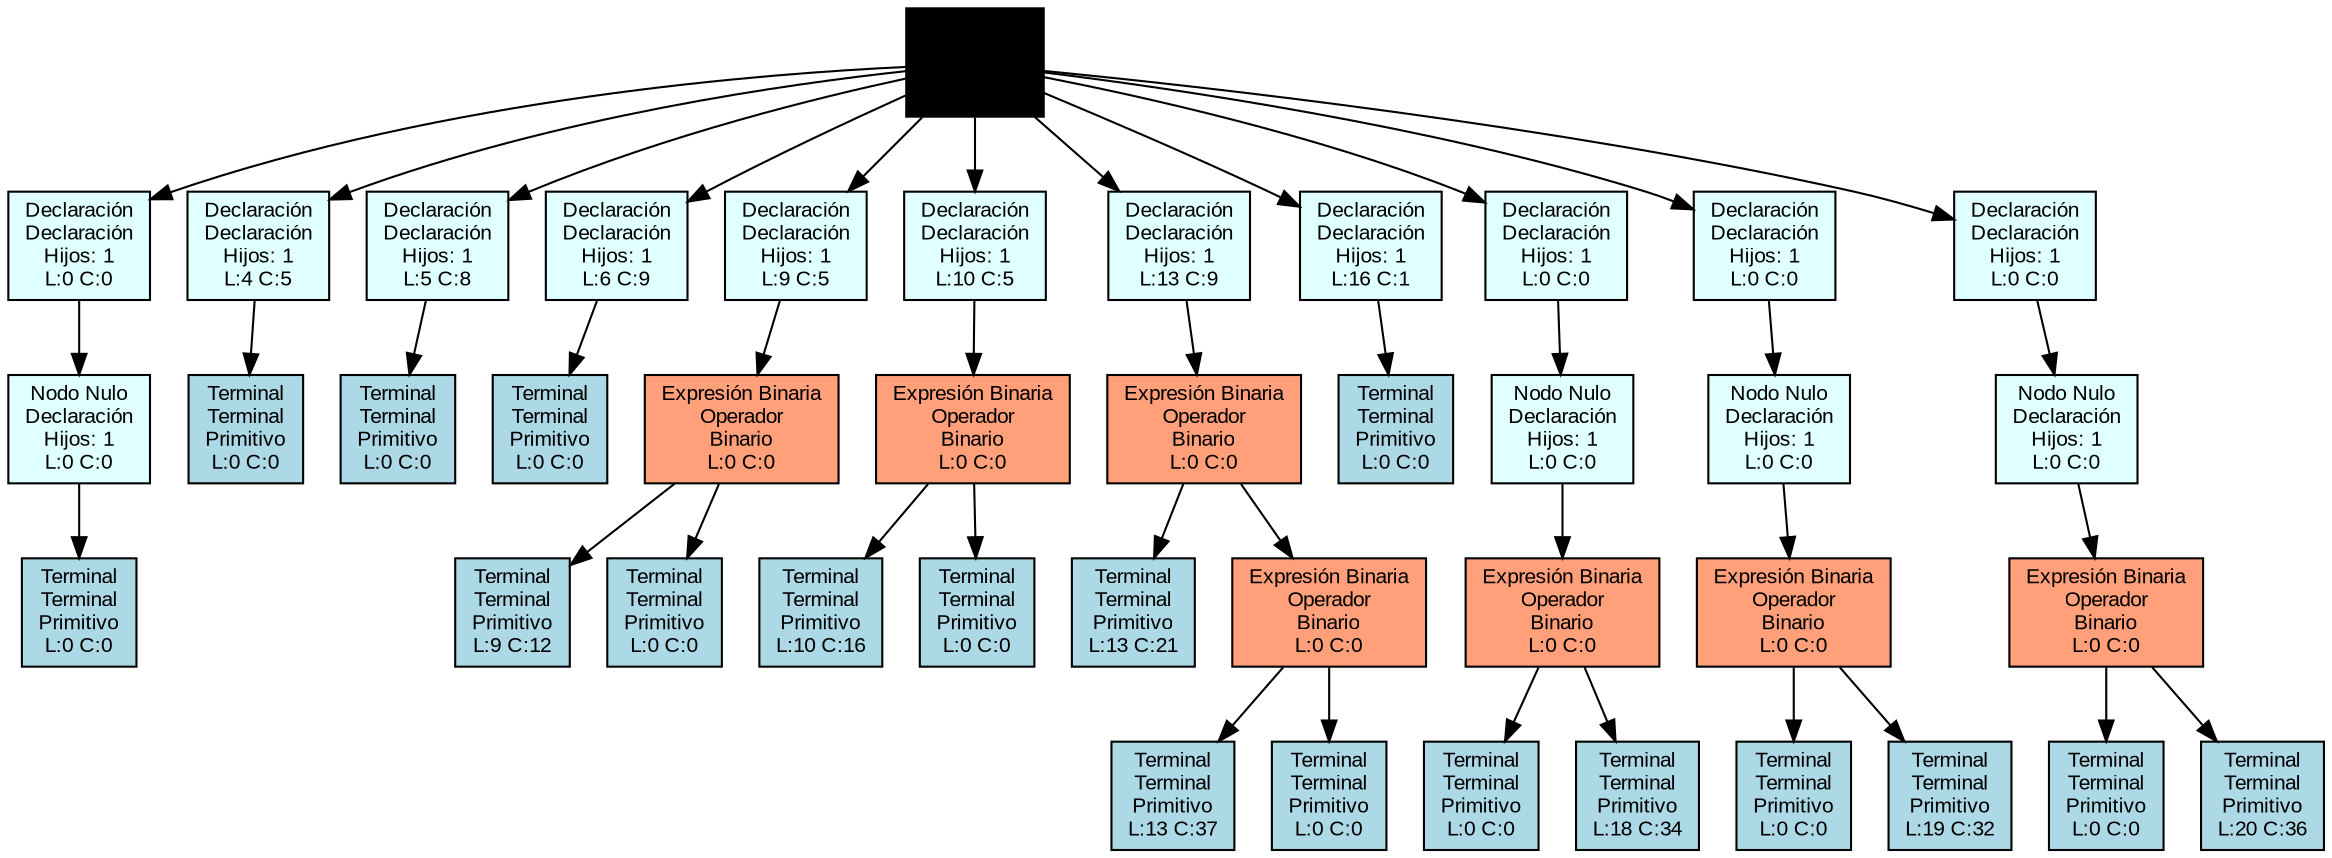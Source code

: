 digraph AST {
    rankdir=TB;
    node [shape=box, style=filled, fontname="Arial", fontsize=10];
    edge [fontname="Arial", fontsize=8];
    
    node0 [label="Bloque\nFunción\nParams: 11\nL:0 C:0", fillcolor="lightkhaki"];
    node1 [label="Declaración\nDeclaración\nHijos: 1\nL:0 C:0", fillcolor="lightcyan"];
    node0 -> node1;
    node2 [label="Nodo Nulo\nDeclaración\nHijos: 1\nL:0 C:0", fillcolor="lightcyan"];
    node1 -> node2;
    node3 [label="Terminal\nTerminal\nPrimitivo\nL:0 C:0", fillcolor="lightblue"];
    node2 -> node3;
    node4 [label="Declaración\nDeclaración\nHijos: 1\nL:4 C:5", fillcolor="lightcyan"];
    node0 -> node4;
    node5 [label="Terminal\nTerminal\nPrimitivo\nL:0 C:0", fillcolor="lightblue"];
    node4 -> node5;
    node6 [label="Declaración\nDeclaración\nHijos: 1\nL:5 C:8", fillcolor="lightcyan"];
    node0 -> node6;
    node7 [label="Terminal\nTerminal\nPrimitivo\nL:0 C:0", fillcolor="lightblue"];
    node6 -> node7;
    node8 [label="Declaración\nDeclaración\nHijos: 1\nL:6 C:9", fillcolor="lightcyan"];
    node0 -> node8;
    node9 [label="Terminal\nTerminal\nPrimitivo\nL:0 C:0", fillcolor="lightblue"];
    node8 -> node9;
    node10 [label="Declaración\nDeclaración\nHijos: 1\nL:9 C:5", fillcolor="lightcyan"];
    node0 -> node10;
    node11 [label="Expresión Binaria\nOperador\nBinario\nL:0 C:0", fillcolor="lightsalmon"];
    node10 -> node11;
    node12 [label="Terminal\nTerminal\nPrimitivo\nL:9 C:12", fillcolor="lightblue"];
    node11 -> node12;
    node13 [label="Terminal\nTerminal\nPrimitivo\nL:0 C:0", fillcolor="lightblue"];
    node11 -> node13;
    node14 [label="Declaración\nDeclaración\nHijos: 1\nL:10 C:5", fillcolor="lightcyan"];
    node0 -> node14;
    node15 [label="Expresión Binaria\nOperador\nBinario\nL:0 C:0", fillcolor="lightsalmon"];
    node14 -> node15;
    node16 [label="Terminal\nTerminal\nPrimitivo\nL:10 C:16", fillcolor="lightblue"];
    node15 -> node16;
    node17 [label="Terminal\nTerminal\nPrimitivo\nL:0 C:0", fillcolor="lightblue"];
    node15 -> node17;
    node18 [label="Declaración\nDeclaración\nHijos: 1\nL:13 C:9", fillcolor="lightcyan"];
    node0 -> node18;
    node19 [label="Expresión Binaria\nOperador\nBinario\nL:0 C:0", fillcolor="lightsalmon"];
    node18 -> node19;
    node20 [label="Terminal\nTerminal\nPrimitivo\nL:13 C:21", fillcolor="lightblue"];
    node19 -> node20;
    node21 [label="Expresión Binaria\nOperador\nBinario\nL:0 C:0", fillcolor="lightsalmon"];
    node19 -> node21;
    node22 [label="Terminal\nTerminal\nPrimitivo\nL:13 C:37", fillcolor="lightblue"];
    node21 -> node22;
    node23 [label="Terminal\nTerminal\nPrimitivo\nL:0 C:0", fillcolor="lightblue"];
    node21 -> node23;
    node24 [label="Declaración\nDeclaración\nHijos: 1\nL:16 C:1", fillcolor="lightcyan"];
    node0 -> node24;
    node25 [label="Terminal\nTerminal\nPrimitivo\nL:0 C:0", fillcolor="lightblue"];
    node24 -> node25;
    node26 [label="Declaración\nDeclaración\nHijos: 1\nL:0 C:0", fillcolor="lightcyan"];
    node0 -> node26;
    node27 [label="Nodo Nulo\nDeclaración\nHijos: 1\nL:0 C:0", fillcolor="lightcyan"];
    node26 -> node27;
    node28 [label="Expresión Binaria\nOperador\nBinario\nL:0 C:0", fillcolor="lightsalmon"];
    node27 -> node28;
    node29 [label="Terminal\nTerminal\nPrimitivo\nL:0 C:0", fillcolor="lightblue"];
    node28 -> node29;
    node30 [label="Terminal\nTerminal\nPrimitivo\nL:18 C:34", fillcolor="lightblue"];
    node28 -> node30;
    node31 [label="Declaración\nDeclaración\nHijos: 1\nL:0 C:0", fillcolor="lightcyan"];
    node0 -> node31;
    node32 [label="Nodo Nulo\nDeclaración\nHijos: 1\nL:0 C:0", fillcolor="lightcyan"];
    node31 -> node32;
    node33 [label="Expresión Binaria\nOperador\nBinario\nL:0 C:0", fillcolor="lightsalmon"];
    node32 -> node33;
    node34 [label="Terminal\nTerminal\nPrimitivo\nL:0 C:0", fillcolor="lightblue"];
    node33 -> node34;
    node35 [label="Terminal\nTerminal\nPrimitivo\nL:19 C:32", fillcolor="lightblue"];
    node33 -> node35;
    node36 [label="Declaración\nDeclaración\nHijos: 1\nL:0 C:0", fillcolor="lightcyan"];
    node0 -> node36;
    node37 [label="Nodo Nulo\nDeclaración\nHijos: 1\nL:0 C:0", fillcolor="lightcyan"];
    node36 -> node37;
    node38 [label="Expresión Binaria\nOperador\nBinario\nL:0 C:0", fillcolor="lightsalmon"];
    node37 -> node38;
    node39 [label="Terminal\nTerminal\nPrimitivo\nL:0 C:0", fillcolor="lightblue"];
    node38 -> node39;
    node40 [label="Terminal\nTerminal\nPrimitivo\nL:20 C:36", fillcolor="lightblue"];
    node38 -> node40;
}
